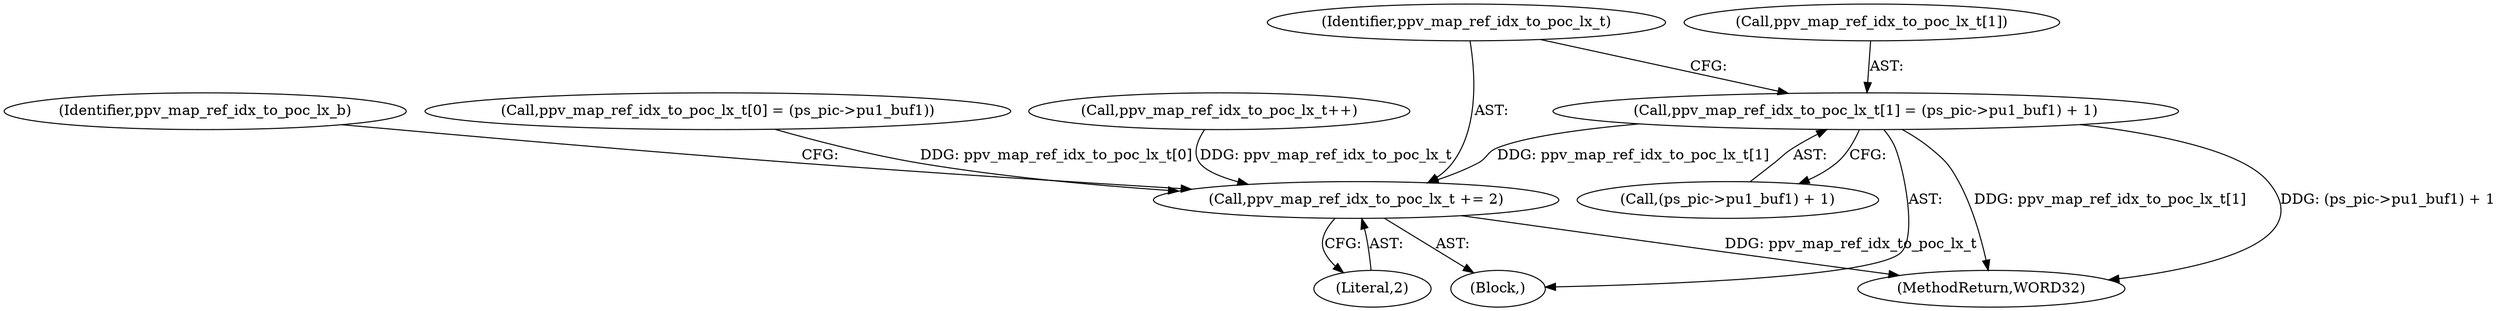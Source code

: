digraph "0_Android_943323f1d9d3dd5c2634deb26cbe72343ca6b3db_2@pointer" {
"1000564" [label="(Call,ppv_map_ref_idx_to_poc_lx_t[1] = (ps_pic->pu1_buf1) + 1)"];
"1000573" [label="(Call,ppv_map_ref_idx_to_poc_lx_t += 2)"];
"1000564" [label="(Call,ppv_map_ref_idx_to_poc_lx_t[1] = (ps_pic->pu1_buf1) + 1)"];
"1000573" [label="(Call,ppv_map_ref_idx_to_poc_lx_t += 2)"];
"1000577" [label="(Identifier,ppv_map_ref_idx_to_poc_lx_b)"];
"1000568" [label="(Call,(ps_pic->pu1_buf1) + 1)"];
"1000565" [label="(Call,ppv_map_ref_idx_to_poc_lx_t[1])"];
"1000506" [label="(Call,ppv_map_ref_idx_to_poc_lx_t++)"];
"1000574" [label="(Identifier,ppv_map_ref_idx_to_poc_lx_t)"];
"1000575" [label="(Literal,2)"];
"1000531" [label="(Block,)"];
"1000541" [label="(Call,ppv_map_ref_idx_to_poc_lx_t[0] = (ps_pic->pu1_buf1))"];
"1001025" [label="(MethodReturn,WORD32)"];
"1000564" -> "1000531"  [label="AST: "];
"1000564" -> "1000568"  [label="CFG: "];
"1000565" -> "1000564"  [label="AST: "];
"1000568" -> "1000564"  [label="AST: "];
"1000574" -> "1000564"  [label="CFG: "];
"1000564" -> "1001025"  [label="DDG: (ps_pic->pu1_buf1) + 1"];
"1000564" -> "1001025"  [label="DDG: ppv_map_ref_idx_to_poc_lx_t[1]"];
"1000564" -> "1000573"  [label="DDG: ppv_map_ref_idx_to_poc_lx_t[1]"];
"1000573" -> "1000531"  [label="AST: "];
"1000573" -> "1000575"  [label="CFG: "];
"1000574" -> "1000573"  [label="AST: "];
"1000575" -> "1000573"  [label="AST: "];
"1000577" -> "1000573"  [label="CFG: "];
"1000573" -> "1001025"  [label="DDG: ppv_map_ref_idx_to_poc_lx_t"];
"1000506" -> "1000573"  [label="DDG: ppv_map_ref_idx_to_poc_lx_t"];
"1000541" -> "1000573"  [label="DDG: ppv_map_ref_idx_to_poc_lx_t[0]"];
}
